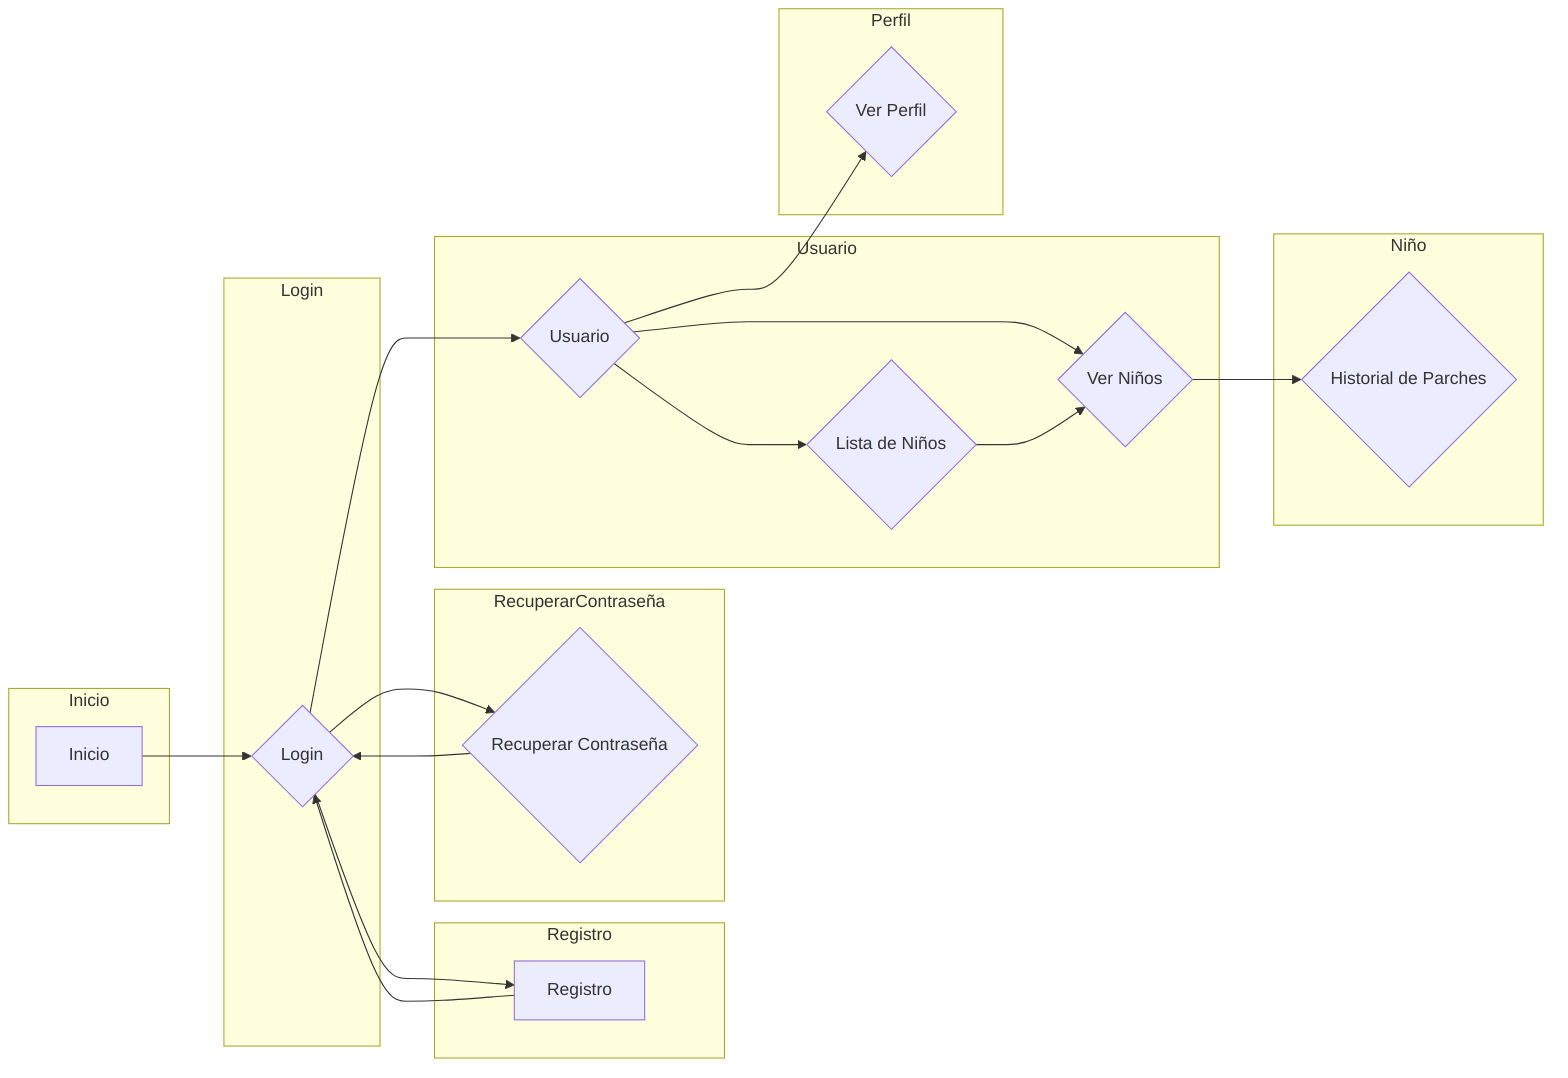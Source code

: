 graph LR
    subgraph Inicio
        A[Inicio]
    end
    subgraph Login
        B{Login}
    end
    subgraph Registro
        C[Registro]
    end
    subgraph RecuperarContraseña
        D{Recuperar Contraseña}
    end
    subgraph Usuario
        E{Usuario}
        I{Lista de Niños}
        G{Ver Niños}
    end
    subgraph Perfil
        F{Ver Perfil}
    end
    subgraph Niño
        H{Historial de Parches}
    end

    A --> B
    B --> C
    B --> D
    C --> B
    D --> B
    B --> E
    E --> F
    E --> I
    E --> G
    I --> G
    G --> H
